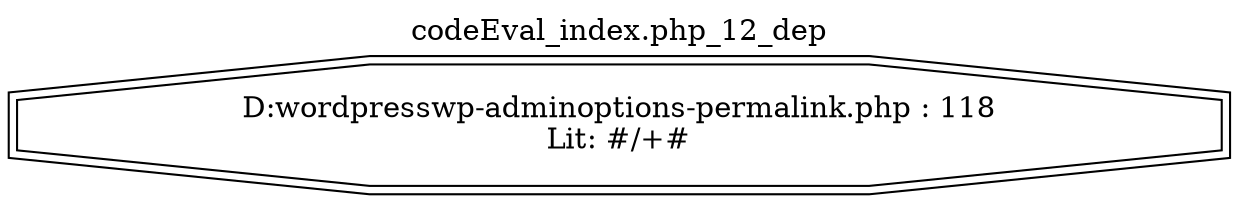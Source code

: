 digraph cfg {
  label="codeEval_index.php_12_dep";
  labelloc=t;
  n1 [shape=doubleoctagon, label="D:\wordpress\wp-admin\options-permalink.php : 118\nLit: #/+#\n"];
}
